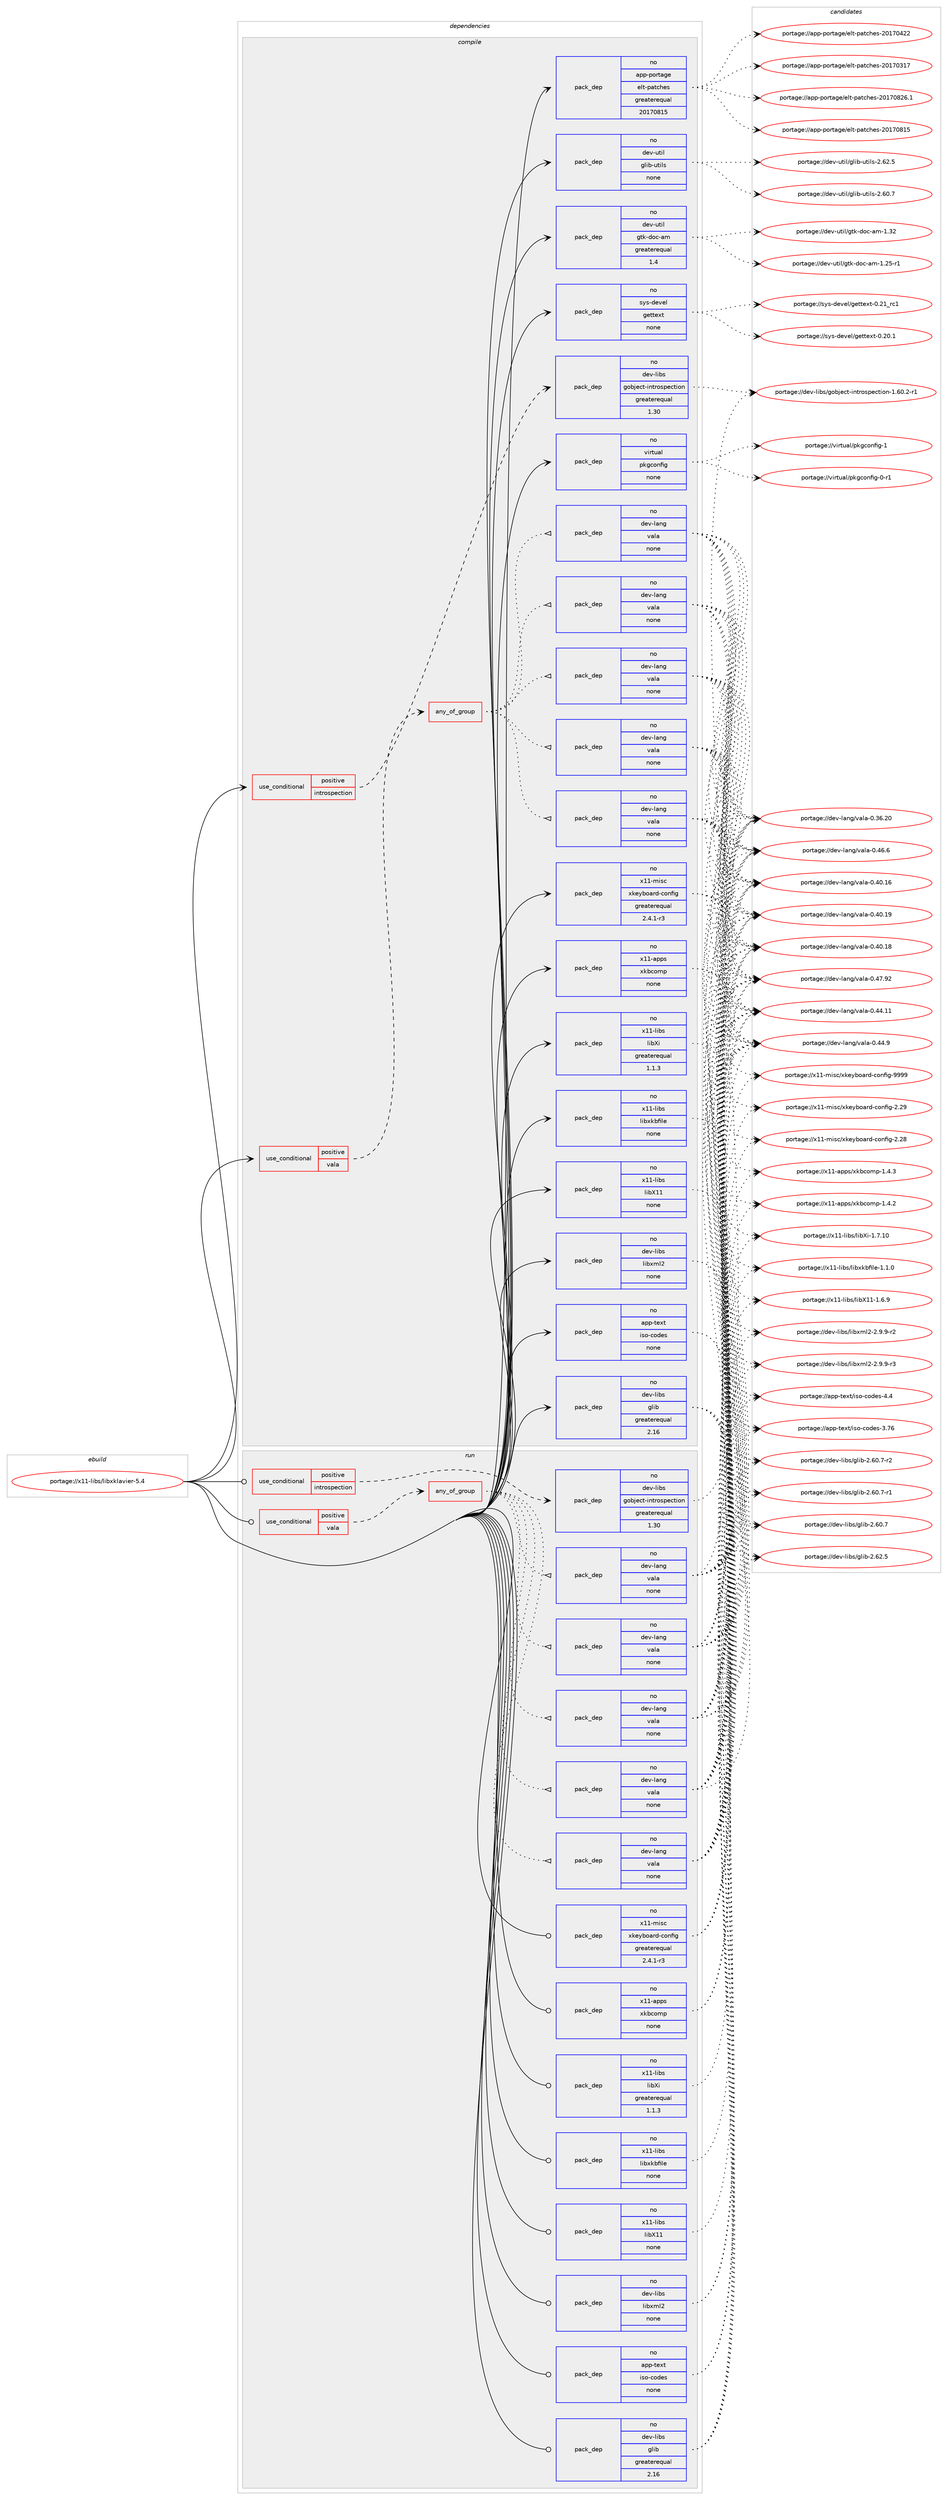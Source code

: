 digraph prolog {

# *************
# Graph options
# *************

newrank=true;
concentrate=true;
compound=true;
graph [rankdir=LR,fontname=Helvetica,fontsize=10,ranksep=1.5];#, ranksep=2.5, nodesep=0.2];
edge  [arrowhead=vee];
node  [fontname=Helvetica,fontsize=10];

# **********
# The ebuild
# **********

subgraph cluster_leftcol {
color=gray;
rank=same;
label=<<i>ebuild</i>>;
id [label="portage://x11-libs/libxklavier-5.4", color=red, width=4, href="../x11-libs/libxklavier-5.4.svg"];
}

# ****************
# The dependencies
# ****************

subgraph cluster_midcol {
color=gray;
label=<<i>dependencies</i>>;
subgraph cluster_compile {
fillcolor="#eeeeee";
style=filled;
label=<<i>compile</i>>;
subgraph cond1503 {
dependency12185 [label=<<TABLE BORDER="0" CELLBORDER="1" CELLSPACING="0" CELLPADDING="4"><TR><TD ROWSPAN="3" CELLPADDING="10">use_conditional</TD></TR><TR><TD>positive</TD></TR><TR><TD>introspection</TD></TR></TABLE>>, shape=none, color=red];
subgraph pack10467 {
dependency12186 [label=<<TABLE BORDER="0" CELLBORDER="1" CELLSPACING="0" CELLPADDING="4" WIDTH="220"><TR><TD ROWSPAN="6" CELLPADDING="30">pack_dep</TD></TR><TR><TD WIDTH="110">no</TD></TR><TR><TD>dev-libs</TD></TR><TR><TD>gobject-introspection</TD></TR><TR><TD>greaterequal</TD></TR><TR><TD>1.30</TD></TR></TABLE>>, shape=none, color=blue];
}
dependency12185:e -> dependency12186:w [weight=20,style="dashed",arrowhead="vee"];
}
id:e -> dependency12185:w [weight=20,style="solid",arrowhead="vee"];
subgraph cond1504 {
dependency12187 [label=<<TABLE BORDER="0" CELLBORDER="1" CELLSPACING="0" CELLPADDING="4"><TR><TD ROWSPAN="3" CELLPADDING="10">use_conditional</TD></TR><TR><TD>positive</TD></TR><TR><TD>vala</TD></TR></TABLE>>, shape=none, color=red];
subgraph any203 {
dependency12188 [label=<<TABLE BORDER="0" CELLBORDER="1" CELLSPACING="0" CELLPADDING="4"><TR><TD CELLPADDING="10">any_of_group</TD></TR></TABLE>>, shape=none, color=red];subgraph pack10468 {
dependency12189 [label=<<TABLE BORDER="0" CELLBORDER="1" CELLSPACING="0" CELLPADDING="4" WIDTH="220"><TR><TD ROWSPAN="6" CELLPADDING="30">pack_dep</TD></TR><TR><TD WIDTH="110">no</TD></TR><TR><TD>dev-lang</TD></TR><TR><TD>vala</TD></TR><TR><TD>none</TD></TR><TR><TD></TD></TR></TABLE>>, shape=none, color=blue];
}
dependency12188:e -> dependency12189:w [weight=20,style="dotted",arrowhead="oinv"];
subgraph pack10469 {
dependency12190 [label=<<TABLE BORDER="0" CELLBORDER="1" CELLSPACING="0" CELLPADDING="4" WIDTH="220"><TR><TD ROWSPAN="6" CELLPADDING="30">pack_dep</TD></TR><TR><TD WIDTH="110">no</TD></TR><TR><TD>dev-lang</TD></TR><TR><TD>vala</TD></TR><TR><TD>none</TD></TR><TR><TD></TD></TR></TABLE>>, shape=none, color=blue];
}
dependency12188:e -> dependency12190:w [weight=20,style="dotted",arrowhead="oinv"];
subgraph pack10470 {
dependency12191 [label=<<TABLE BORDER="0" CELLBORDER="1" CELLSPACING="0" CELLPADDING="4" WIDTH="220"><TR><TD ROWSPAN="6" CELLPADDING="30">pack_dep</TD></TR><TR><TD WIDTH="110">no</TD></TR><TR><TD>dev-lang</TD></TR><TR><TD>vala</TD></TR><TR><TD>none</TD></TR><TR><TD></TD></TR></TABLE>>, shape=none, color=blue];
}
dependency12188:e -> dependency12191:w [weight=20,style="dotted",arrowhead="oinv"];
subgraph pack10471 {
dependency12192 [label=<<TABLE BORDER="0" CELLBORDER="1" CELLSPACING="0" CELLPADDING="4" WIDTH="220"><TR><TD ROWSPAN="6" CELLPADDING="30">pack_dep</TD></TR><TR><TD WIDTH="110">no</TD></TR><TR><TD>dev-lang</TD></TR><TR><TD>vala</TD></TR><TR><TD>none</TD></TR><TR><TD></TD></TR></TABLE>>, shape=none, color=blue];
}
dependency12188:e -> dependency12192:w [weight=20,style="dotted",arrowhead="oinv"];
subgraph pack10472 {
dependency12193 [label=<<TABLE BORDER="0" CELLBORDER="1" CELLSPACING="0" CELLPADDING="4" WIDTH="220"><TR><TD ROWSPAN="6" CELLPADDING="30">pack_dep</TD></TR><TR><TD WIDTH="110">no</TD></TR><TR><TD>dev-lang</TD></TR><TR><TD>vala</TD></TR><TR><TD>none</TD></TR><TR><TD></TD></TR></TABLE>>, shape=none, color=blue];
}
dependency12188:e -> dependency12193:w [weight=20,style="dotted",arrowhead="oinv"];
}
dependency12187:e -> dependency12188:w [weight=20,style="dashed",arrowhead="vee"];
}
id:e -> dependency12187:w [weight=20,style="solid",arrowhead="vee"];
subgraph pack10473 {
dependency12194 [label=<<TABLE BORDER="0" CELLBORDER="1" CELLSPACING="0" CELLPADDING="4" WIDTH="220"><TR><TD ROWSPAN="6" CELLPADDING="30">pack_dep</TD></TR><TR><TD WIDTH="110">no</TD></TR><TR><TD>app-portage</TD></TR><TR><TD>elt-patches</TD></TR><TR><TD>greaterequal</TD></TR><TR><TD>20170815</TD></TR></TABLE>>, shape=none, color=blue];
}
id:e -> dependency12194:w [weight=20,style="solid",arrowhead="vee"];
subgraph pack10474 {
dependency12195 [label=<<TABLE BORDER="0" CELLBORDER="1" CELLSPACING="0" CELLPADDING="4" WIDTH="220"><TR><TD ROWSPAN="6" CELLPADDING="30">pack_dep</TD></TR><TR><TD WIDTH="110">no</TD></TR><TR><TD>app-text</TD></TR><TR><TD>iso-codes</TD></TR><TR><TD>none</TD></TR><TR><TD></TD></TR></TABLE>>, shape=none, color=blue];
}
id:e -> dependency12195:w [weight=20,style="solid",arrowhead="vee"];
subgraph pack10475 {
dependency12196 [label=<<TABLE BORDER="0" CELLBORDER="1" CELLSPACING="0" CELLPADDING="4" WIDTH="220"><TR><TD ROWSPAN="6" CELLPADDING="30">pack_dep</TD></TR><TR><TD WIDTH="110">no</TD></TR><TR><TD>dev-libs</TD></TR><TR><TD>glib</TD></TR><TR><TD>greaterequal</TD></TR><TR><TD>2.16</TD></TR></TABLE>>, shape=none, color=blue];
}
id:e -> dependency12196:w [weight=20,style="solid",arrowhead="vee"];
subgraph pack10476 {
dependency12197 [label=<<TABLE BORDER="0" CELLBORDER="1" CELLSPACING="0" CELLPADDING="4" WIDTH="220"><TR><TD ROWSPAN="6" CELLPADDING="30">pack_dep</TD></TR><TR><TD WIDTH="110">no</TD></TR><TR><TD>dev-libs</TD></TR><TR><TD>libxml2</TD></TR><TR><TD>none</TD></TR><TR><TD></TD></TR></TABLE>>, shape=none, color=blue];
}
id:e -> dependency12197:w [weight=20,style="solid",arrowhead="vee"];
subgraph pack10477 {
dependency12198 [label=<<TABLE BORDER="0" CELLBORDER="1" CELLSPACING="0" CELLPADDING="4" WIDTH="220"><TR><TD ROWSPAN="6" CELLPADDING="30">pack_dep</TD></TR><TR><TD WIDTH="110">no</TD></TR><TR><TD>dev-util</TD></TR><TR><TD>glib-utils</TD></TR><TR><TD>none</TD></TR><TR><TD></TD></TR></TABLE>>, shape=none, color=blue];
}
id:e -> dependency12198:w [weight=20,style="solid",arrowhead="vee"];
subgraph pack10478 {
dependency12199 [label=<<TABLE BORDER="0" CELLBORDER="1" CELLSPACING="0" CELLPADDING="4" WIDTH="220"><TR><TD ROWSPAN="6" CELLPADDING="30">pack_dep</TD></TR><TR><TD WIDTH="110">no</TD></TR><TR><TD>dev-util</TD></TR><TR><TD>gtk-doc-am</TD></TR><TR><TD>greaterequal</TD></TR><TR><TD>1.4</TD></TR></TABLE>>, shape=none, color=blue];
}
id:e -> dependency12199:w [weight=20,style="solid",arrowhead="vee"];
subgraph pack10479 {
dependency12200 [label=<<TABLE BORDER="0" CELLBORDER="1" CELLSPACING="0" CELLPADDING="4" WIDTH="220"><TR><TD ROWSPAN="6" CELLPADDING="30">pack_dep</TD></TR><TR><TD WIDTH="110">no</TD></TR><TR><TD>sys-devel</TD></TR><TR><TD>gettext</TD></TR><TR><TD>none</TD></TR><TR><TD></TD></TR></TABLE>>, shape=none, color=blue];
}
id:e -> dependency12200:w [weight=20,style="solid",arrowhead="vee"];
subgraph pack10480 {
dependency12201 [label=<<TABLE BORDER="0" CELLBORDER="1" CELLSPACING="0" CELLPADDING="4" WIDTH="220"><TR><TD ROWSPAN="6" CELLPADDING="30">pack_dep</TD></TR><TR><TD WIDTH="110">no</TD></TR><TR><TD>virtual</TD></TR><TR><TD>pkgconfig</TD></TR><TR><TD>none</TD></TR><TR><TD></TD></TR></TABLE>>, shape=none, color=blue];
}
id:e -> dependency12201:w [weight=20,style="solid",arrowhead="vee"];
subgraph pack10481 {
dependency12202 [label=<<TABLE BORDER="0" CELLBORDER="1" CELLSPACING="0" CELLPADDING="4" WIDTH="220"><TR><TD ROWSPAN="6" CELLPADDING="30">pack_dep</TD></TR><TR><TD WIDTH="110">no</TD></TR><TR><TD>x11-apps</TD></TR><TR><TD>xkbcomp</TD></TR><TR><TD>none</TD></TR><TR><TD></TD></TR></TABLE>>, shape=none, color=blue];
}
id:e -> dependency12202:w [weight=20,style="solid",arrowhead="vee"];
subgraph pack10482 {
dependency12203 [label=<<TABLE BORDER="0" CELLBORDER="1" CELLSPACING="0" CELLPADDING="4" WIDTH="220"><TR><TD ROWSPAN="6" CELLPADDING="30">pack_dep</TD></TR><TR><TD WIDTH="110">no</TD></TR><TR><TD>x11-libs</TD></TR><TR><TD>libX11</TD></TR><TR><TD>none</TD></TR><TR><TD></TD></TR></TABLE>>, shape=none, color=blue];
}
id:e -> dependency12203:w [weight=20,style="solid",arrowhead="vee"];
subgraph pack10483 {
dependency12204 [label=<<TABLE BORDER="0" CELLBORDER="1" CELLSPACING="0" CELLPADDING="4" WIDTH="220"><TR><TD ROWSPAN="6" CELLPADDING="30">pack_dep</TD></TR><TR><TD WIDTH="110">no</TD></TR><TR><TD>x11-libs</TD></TR><TR><TD>libXi</TD></TR><TR><TD>greaterequal</TD></TR><TR><TD>1.1.3</TD></TR></TABLE>>, shape=none, color=blue];
}
id:e -> dependency12204:w [weight=20,style="solid",arrowhead="vee"];
subgraph pack10484 {
dependency12205 [label=<<TABLE BORDER="0" CELLBORDER="1" CELLSPACING="0" CELLPADDING="4" WIDTH="220"><TR><TD ROWSPAN="6" CELLPADDING="30">pack_dep</TD></TR><TR><TD WIDTH="110">no</TD></TR><TR><TD>x11-libs</TD></TR><TR><TD>libxkbfile</TD></TR><TR><TD>none</TD></TR><TR><TD></TD></TR></TABLE>>, shape=none, color=blue];
}
id:e -> dependency12205:w [weight=20,style="solid",arrowhead="vee"];
subgraph pack10485 {
dependency12206 [label=<<TABLE BORDER="0" CELLBORDER="1" CELLSPACING="0" CELLPADDING="4" WIDTH="220"><TR><TD ROWSPAN="6" CELLPADDING="30">pack_dep</TD></TR><TR><TD WIDTH="110">no</TD></TR><TR><TD>x11-misc</TD></TR><TR><TD>xkeyboard-config</TD></TR><TR><TD>greaterequal</TD></TR><TR><TD>2.4.1-r3</TD></TR></TABLE>>, shape=none, color=blue];
}
id:e -> dependency12206:w [weight=20,style="solid",arrowhead="vee"];
}
subgraph cluster_compileandrun {
fillcolor="#eeeeee";
style=filled;
label=<<i>compile and run</i>>;
}
subgraph cluster_run {
fillcolor="#eeeeee";
style=filled;
label=<<i>run</i>>;
subgraph cond1505 {
dependency12207 [label=<<TABLE BORDER="0" CELLBORDER="1" CELLSPACING="0" CELLPADDING="4"><TR><TD ROWSPAN="3" CELLPADDING="10">use_conditional</TD></TR><TR><TD>positive</TD></TR><TR><TD>introspection</TD></TR></TABLE>>, shape=none, color=red];
subgraph pack10486 {
dependency12208 [label=<<TABLE BORDER="0" CELLBORDER="1" CELLSPACING="0" CELLPADDING="4" WIDTH="220"><TR><TD ROWSPAN="6" CELLPADDING="30">pack_dep</TD></TR><TR><TD WIDTH="110">no</TD></TR><TR><TD>dev-libs</TD></TR><TR><TD>gobject-introspection</TD></TR><TR><TD>greaterequal</TD></TR><TR><TD>1.30</TD></TR></TABLE>>, shape=none, color=blue];
}
dependency12207:e -> dependency12208:w [weight=20,style="dashed",arrowhead="vee"];
}
id:e -> dependency12207:w [weight=20,style="solid",arrowhead="odot"];
subgraph cond1506 {
dependency12209 [label=<<TABLE BORDER="0" CELLBORDER="1" CELLSPACING="0" CELLPADDING="4"><TR><TD ROWSPAN="3" CELLPADDING="10">use_conditional</TD></TR><TR><TD>positive</TD></TR><TR><TD>vala</TD></TR></TABLE>>, shape=none, color=red];
subgraph any204 {
dependency12210 [label=<<TABLE BORDER="0" CELLBORDER="1" CELLSPACING="0" CELLPADDING="4"><TR><TD CELLPADDING="10">any_of_group</TD></TR></TABLE>>, shape=none, color=red];subgraph pack10487 {
dependency12211 [label=<<TABLE BORDER="0" CELLBORDER="1" CELLSPACING="0" CELLPADDING="4" WIDTH="220"><TR><TD ROWSPAN="6" CELLPADDING="30">pack_dep</TD></TR><TR><TD WIDTH="110">no</TD></TR><TR><TD>dev-lang</TD></TR><TR><TD>vala</TD></TR><TR><TD>none</TD></TR><TR><TD></TD></TR></TABLE>>, shape=none, color=blue];
}
dependency12210:e -> dependency12211:w [weight=20,style="dotted",arrowhead="oinv"];
subgraph pack10488 {
dependency12212 [label=<<TABLE BORDER="0" CELLBORDER="1" CELLSPACING="0" CELLPADDING="4" WIDTH="220"><TR><TD ROWSPAN="6" CELLPADDING="30">pack_dep</TD></TR><TR><TD WIDTH="110">no</TD></TR><TR><TD>dev-lang</TD></TR><TR><TD>vala</TD></TR><TR><TD>none</TD></TR><TR><TD></TD></TR></TABLE>>, shape=none, color=blue];
}
dependency12210:e -> dependency12212:w [weight=20,style="dotted",arrowhead="oinv"];
subgraph pack10489 {
dependency12213 [label=<<TABLE BORDER="0" CELLBORDER="1" CELLSPACING="0" CELLPADDING="4" WIDTH="220"><TR><TD ROWSPAN="6" CELLPADDING="30">pack_dep</TD></TR><TR><TD WIDTH="110">no</TD></TR><TR><TD>dev-lang</TD></TR><TR><TD>vala</TD></TR><TR><TD>none</TD></TR><TR><TD></TD></TR></TABLE>>, shape=none, color=blue];
}
dependency12210:e -> dependency12213:w [weight=20,style="dotted",arrowhead="oinv"];
subgraph pack10490 {
dependency12214 [label=<<TABLE BORDER="0" CELLBORDER="1" CELLSPACING="0" CELLPADDING="4" WIDTH="220"><TR><TD ROWSPAN="6" CELLPADDING="30">pack_dep</TD></TR><TR><TD WIDTH="110">no</TD></TR><TR><TD>dev-lang</TD></TR><TR><TD>vala</TD></TR><TR><TD>none</TD></TR><TR><TD></TD></TR></TABLE>>, shape=none, color=blue];
}
dependency12210:e -> dependency12214:w [weight=20,style="dotted",arrowhead="oinv"];
subgraph pack10491 {
dependency12215 [label=<<TABLE BORDER="0" CELLBORDER="1" CELLSPACING="0" CELLPADDING="4" WIDTH="220"><TR><TD ROWSPAN="6" CELLPADDING="30">pack_dep</TD></TR><TR><TD WIDTH="110">no</TD></TR><TR><TD>dev-lang</TD></TR><TR><TD>vala</TD></TR><TR><TD>none</TD></TR><TR><TD></TD></TR></TABLE>>, shape=none, color=blue];
}
dependency12210:e -> dependency12215:w [weight=20,style="dotted",arrowhead="oinv"];
}
dependency12209:e -> dependency12210:w [weight=20,style="dashed",arrowhead="vee"];
}
id:e -> dependency12209:w [weight=20,style="solid",arrowhead="odot"];
subgraph pack10492 {
dependency12216 [label=<<TABLE BORDER="0" CELLBORDER="1" CELLSPACING="0" CELLPADDING="4" WIDTH="220"><TR><TD ROWSPAN="6" CELLPADDING="30">pack_dep</TD></TR><TR><TD WIDTH="110">no</TD></TR><TR><TD>app-text</TD></TR><TR><TD>iso-codes</TD></TR><TR><TD>none</TD></TR><TR><TD></TD></TR></TABLE>>, shape=none, color=blue];
}
id:e -> dependency12216:w [weight=20,style="solid",arrowhead="odot"];
subgraph pack10493 {
dependency12217 [label=<<TABLE BORDER="0" CELLBORDER="1" CELLSPACING="0" CELLPADDING="4" WIDTH="220"><TR><TD ROWSPAN="6" CELLPADDING="30">pack_dep</TD></TR><TR><TD WIDTH="110">no</TD></TR><TR><TD>dev-libs</TD></TR><TR><TD>glib</TD></TR><TR><TD>greaterequal</TD></TR><TR><TD>2.16</TD></TR></TABLE>>, shape=none, color=blue];
}
id:e -> dependency12217:w [weight=20,style="solid",arrowhead="odot"];
subgraph pack10494 {
dependency12218 [label=<<TABLE BORDER="0" CELLBORDER="1" CELLSPACING="0" CELLPADDING="4" WIDTH="220"><TR><TD ROWSPAN="6" CELLPADDING="30">pack_dep</TD></TR><TR><TD WIDTH="110">no</TD></TR><TR><TD>dev-libs</TD></TR><TR><TD>libxml2</TD></TR><TR><TD>none</TD></TR><TR><TD></TD></TR></TABLE>>, shape=none, color=blue];
}
id:e -> dependency12218:w [weight=20,style="solid",arrowhead="odot"];
subgraph pack10495 {
dependency12219 [label=<<TABLE BORDER="0" CELLBORDER="1" CELLSPACING="0" CELLPADDING="4" WIDTH="220"><TR><TD ROWSPAN="6" CELLPADDING="30">pack_dep</TD></TR><TR><TD WIDTH="110">no</TD></TR><TR><TD>x11-apps</TD></TR><TR><TD>xkbcomp</TD></TR><TR><TD>none</TD></TR><TR><TD></TD></TR></TABLE>>, shape=none, color=blue];
}
id:e -> dependency12219:w [weight=20,style="solid",arrowhead="odot"];
subgraph pack10496 {
dependency12220 [label=<<TABLE BORDER="0" CELLBORDER="1" CELLSPACING="0" CELLPADDING="4" WIDTH="220"><TR><TD ROWSPAN="6" CELLPADDING="30">pack_dep</TD></TR><TR><TD WIDTH="110">no</TD></TR><TR><TD>x11-libs</TD></TR><TR><TD>libX11</TD></TR><TR><TD>none</TD></TR><TR><TD></TD></TR></TABLE>>, shape=none, color=blue];
}
id:e -> dependency12220:w [weight=20,style="solid",arrowhead="odot"];
subgraph pack10497 {
dependency12221 [label=<<TABLE BORDER="0" CELLBORDER="1" CELLSPACING="0" CELLPADDING="4" WIDTH="220"><TR><TD ROWSPAN="6" CELLPADDING="30">pack_dep</TD></TR><TR><TD WIDTH="110">no</TD></TR><TR><TD>x11-libs</TD></TR><TR><TD>libXi</TD></TR><TR><TD>greaterequal</TD></TR><TR><TD>1.1.3</TD></TR></TABLE>>, shape=none, color=blue];
}
id:e -> dependency12221:w [weight=20,style="solid",arrowhead="odot"];
subgraph pack10498 {
dependency12222 [label=<<TABLE BORDER="0" CELLBORDER="1" CELLSPACING="0" CELLPADDING="4" WIDTH="220"><TR><TD ROWSPAN="6" CELLPADDING="30">pack_dep</TD></TR><TR><TD WIDTH="110">no</TD></TR><TR><TD>x11-libs</TD></TR><TR><TD>libxkbfile</TD></TR><TR><TD>none</TD></TR><TR><TD></TD></TR></TABLE>>, shape=none, color=blue];
}
id:e -> dependency12222:w [weight=20,style="solid",arrowhead="odot"];
subgraph pack10499 {
dependency12223 [label=<<TABLE BORDER="0" CELLBORDER="1" CELLSPACING="0" CELLPADDING="4" WIDTH="220"><TR><TD ROWSPAN="6" CELLPADDING="30">pack_dep</TD></TR><TR><TD WIDTH="110">no</TD></TR><TR><TD>x11-misc</TD></TR><TR><TD>xkeyboard-config</TD></TR><TR><TD>greaterequal</TD></TR><TR><TD>2.4.1-r3</TD></TR></TABLE>>, shape=none, color=blue];
}
id:e -> dependency12223:w [weight=20,style="solid",arrowhead="odot"];
}
}

# **************
# The candidates
# **************

subgraph cluster_choices {
rank=same;
color=gray;
label=<<i>candidates</i>>;

subgraph choice10467 {
color=black;
nodesep=1;
choice10010111845108105981154710311198106101991164510511011611411111511210199116105111110454946544846504511449 [label="portage://dev-libs/gobject-introspection-1.60.2-r1", color=red, width=4,href="../dev-libs/gobject-introspection-1.60.2-r1.svg"];
dependency12186:e -> choice10010111845108105981154710311198106101991164510511011611411111511210199116105111110454946544846504511449:w [style=dotted,weight="100"];
}
subgraph choice10468 {
color=black;
nodesep=1;
choice10010111845108971101034711897108974548465255465750 [label="portage://dev-lang/vala-0.47.92", color=red, width=4,href="../dev-lang/vala-0.47.92.svg"];
choice100101118451089711010347118971089745484652544654 [label="portage://dev-lang/vala-0.46.6", color=red, width=4,href="../dev-lang/vala-0.46.6.svg"];
choice100101118451089711010347118971089745484652524657 [label="portage://dev-lang/vala-0.44.9", color=red, width=4,href="../dev-lang/vala-0.44.9.svg"];
choice10010111845108971101034711897108974548465252464949 [label="portage://dev-lang/vala-0.44.11", color=red, width=4,href="../dev-lang/vala-0.44.11.svg"];
choice10010111845108971101034711897108974548465248464957 [label="portage://dev-lang/vala-0.40.19", color=red, width=4,href="../dev-lang/vala-0.40.19.svg"];
choice10010111845108971101034711897108974548465248464956 [label="portage://dev-lang/vala-0.40.18", color=red, width=4,href="../dev-lang/vala-0.40.18.svg"];
choice10010111845108971101034711897108974548465248464954 [label="portage://dev-lang/vala-0.40.16", color=red, width=4,href="../dev-lang/vala-0.40.16.svg"];
choice10010111845108971101034711897108974548465154465048 [label="portage://dev-lang/vala-0.36.20", color=red, width=4,href="../dev-lang/vala-0.36.20.svg"];
dependency12189:e -> choice10010111845108971101034711897108974548465255465750:w [style=dotted,weight="100"];
dependency12189:e -> choice100101118451089711010347118971089745484652544654:w [style=dotted,weight="100"];
dependency12189:e -> choice100101118451089711010347118971089745484652524657:w [style=dotted,weight="100"];
dependency12189:e -> choice10010111845108971101034711897108974548465252464949:w [style=dotted,weight="100"];
dependency12189:e -> choice10010111845108971101034711897108974548465248464957:w [style=dotted,weight="100"];
dependency12189:e -> choice10010111845108971101034711897108974548465248464956:w [style=dotted,weight="100"];
dependency12189:e -> choice10010111845108971101034711897108974548465248464954:w [style=dotted,weight="100"];
dependency12189:e -> choice10010111845108971101034711897108974548465154465048:w [style=dotted,weight="100"];
}
subgraph choice10469 {
color=black;
nodesep=1;
choice10010111845108971101034711897108974548465255465750 [label="portage://dev-lang/vala-0.47.92", color=red, width=4,href="../dev-lang/vala-0.47.92.svg"];
choice100101118451089711010347118971089745484652544654 [label="portage://dev-lang/vala-0.46.6", color=red, width=4,href="../dev-lang/vala-0.46.6.svg"];
choice100101118451089711010347118971089745484652524657 [label="portage://dev-lang/vala-0.44.9", color=red, width=4,href="../dev-lang/vala-0.44.9.svg"];
choice10010111845108971101034711897108974548465252464949 [label="portage://dev-lang/vala-0.44.11", color=red, width=4,href="../dev-lang/vala-0.44.11.svg"];
choice10010111845108971101034711897108974548465248464957 [label="portage://dev-lang/vala-0.40.19", color=red, width=4,href="../dev-lang/vala-0.40.19.svg"];
choice10010111845108971101034711897108974548465248464956 [label="portage://dev-lang/vala-0.40.18", color=red, width=4,href="../dev-lang/vala-0.40.18.svg"];
choice10010111845108971101034711897108974548465248464954 [label="portage://dev-lang/vala-0.40.16", color=red, width=4,href="../dev-lang/vala-0.40.16.svg"];
choice10010111845108971101034711897108974548465154465048 [label="portage://dev-lang/vala-0.36.20", color=red, width=4,href="../dev-lang/vala-0.36.20.svg"];
dependency12190:e -> choice10010111845108971101034711897108974548465255465750:w [style=dotted,weight="100"];
dependency12190:e -> choice100101118451089711010347118971089745484652544654:w [style=dotted,weight="100"];
dependency12190:e -> choice100101118451089711010347118971089745484652524657:w [style=dotted,weight="100"];
dependency12190:e -> choice10010111845108971101034711897108974548465252464949:w [style=dotted,weight="100"];
dependency12190:e -> choice10010111845108971101034711897108974548465248464957:w [style=dotted,weight="100"];
dependency12190:e -> choice10010111845108971101034711897108974548465248464956:w [style=dotted,weight="100"];
dependency12190:e -> choice10010111845108971101034711897108974548465248464954:w [style=dotted,weight="100"];
dependency12190:e -> choice10010111845108971101034711897108974548465154465048:w [style=dotted,weight="100"];
}
subgraph choice10470 {
color=black;
nodesep=1;
choice10010111845108971101034711897108974548465255465750 [label="portage://dev-lang/vala-0.47.92", color=red, width=4,href="../dev-lang/vala-0.47.92.svg"];
choice100101118451089711010347118971089745484652544654 [label="portage://dev-lang/vala-0.46.6", color=red, width=4,href="../dev-lang/vala-0.46.6.svg"];
choice100101118451089711010347118971089745484652524657 [label="portage://dev-lang/vala-0.44.9", color=red, width=4,href="../dev-lang/vala-0.44.9.svg"];
choice10010111845108971101034711897108974548465252464949 [label="portage://dev-lang/vala-0.44.11", color=red, width=4,href="../dev-lang/vala-0.44.11.svg"];
choice10010111845108971101034711897108974548465248464957 [label="portage://dev-lang/vala-0.40.19", color=red, width=4,href="../dev-lang/vala-0.40.19.svg"];
choice10010111845108971101034711897108974548465248464956 [label="portage://dev-lang/vala-0.40.18", color=red, width=4,href="../dev-lang/vala-0.40.18.svg"];
choice10010111845108971101034711897108974548465248464954 [label="portage://dev-lang/vala-0.40.16", color=red, width=4,href="../dev-lang/vala-0.40.16.svg"];
choice10010111845108971101034711897108974548465154465048 [label="portage://dev-lang/vala-0.36.20", color=red, width=4,href="../dev-lang/vala-0.36.20.svg"];
dependency12191:e -> choice10010111845108971101034711897108974548465255465750:w [style=dotted,weight="100"];
dependency12191:e -> choice100101118451089711010347118971089745484652544654:w [style=dotted,weight="100"];
dependency12191:e -> choice100101118451089711010347118971089745484652524657:w [style=dotted,weight="100"];
dependency12191:e -> choice10010111845108971101034711897108974548465252464949:w [style=dotted,weight="100"];
dependency12191:e -> choice10010111845108971101034711897108974548465248464957:w [style=dotted,weight="100"];
dependency12191:e -> choice10010111845108971101034711897108974548465248464956:w [style=dotted,weight="100"];
dependency12191:e -> choice10010111845108971101034711897108974548465248464954:w [style=dotted,weight="100"];
dependency12191:e -> choice10010111845108971101034711897108974548465154465048:w [style=dotted,weight="100"];
}
subgraph choice10471 {
color=black;
nodesep=1;
choice10010111845108971101034711897108974548465255465750 [label="portage://dev-lang/vala-0.47.92", color=red, width=4,href="../dev-lang/vala-0.47.92.svg"];
choice100101118451089711010347118971089745484652544654 [label="portage://dev-lang/vala-0.46.6", color=red, width=4,href="../dev-lang/vala-0.46.6.svg"];
choice100101118451089711010347118971089745484652524657 [label="portage://dev-lang/vala-0.44.9", color=red, width=4,href="../dev-lang/vala-0.44.9.svg"];
choice10010111845108971101034711897108974548465252464949 [label="portage://dev-lang/vala-0.44.11", color=red, width=4,href="../dev-lang/vala-0.44.11.svg"];
choice10010111845108971101034711897108974548465248464957 [label="portage://dev-lang/vala-0.40.19", color=red, width=4,href="../dev-lang/vala-0.40.19.svg"];
choice10010111845108971101034711897108974548465248464956 [label="portage://dev-lang/vala-0.40.18", color=red, width=4,href="../dev-lang/vala-0.40.18.svg"];
choice10010111845108971101034711897108974548465248464954 [label="portage://dev-lang/vala-0.40.16", color=red, width=4,href="../dev-lang/vala-0.40.16.svg"];
choice10010111845108971101034711897108974548465154465048 [label="portage://dev-lang/vala-0.36.20", color=red, width=4,href="../dev-lang/vala-0.36.20.svg"];
dependency12192:e -> choice10010111845108971101034711897108974548465255465750:w [style=dotted,weight="100"];
dependency12192:e -> choice100101118451089711010347118971089745484652544654:w [style=dotted,weight="100"];
dependency12192:e -> choice100101118451089711010347118971089745484652524657:w [style=dotted,weight="100"];
dependency12192:e -> choice10010111845108971101034711897108974548465252464949:w [style=dotted,weight="100"];
dependency12192:e -> choice10010111845108971101034711897108974548465248464957:w [style=dotted,weight="100"];
dependency12192:e -> choice10010111845108971101034711897108974548465248464956:w [style=dotted,weight="100"];
dependency12192:e -> choice10010111845108971101034711897108974548465248464954:w [style=dotted,weight="100"];
dependency12192:e -> choice10010111845108971101034711897108974548465154465048:w [style=dotted,weight="100"];
}
subgraph choice10472 {
color=black;
nodesep=1;
choice10010111845108971101034711897108974548465255465750 [label="portage://dev-lang/vala-0.47.92", color=red, width=4,href="../dev-lang/vala-0.47.92.svg"];
choice100101118451089711010347118971089745484652544654 [label="portage://dev-lang/vala-0.46.6", color=red, width=4,href="../dev-lang/vala-0.46.6.svg"];
choice100101118451089711010347118971089745484652524657 [label="portage://dev-lang/vala-0.44.9", color=red, width=4,href="../dev-lang/vala-0.44.9.svg"];
choice10010111845108971101034711897108974548465252464949 [label="portage://dev-lang/vala-0.44.11", color=red, width=4,href="../dev-lang/vala-0.44.11.svg"];
choice10010111845108971101034711897108974548465248464957 [label="portage://dev-lang/vala-0.40.19", color=red, width=4,href="../dev-lang/vala-0.40.19.svg"];
choice10010111845108971101034711897108974548465248464956 [label="portage://dev-lang/vala-0.40.18", color=red, width=4,href="../dev-lang/vala-0.40.18.svg"];
choice10010111845108971101034711897108974548465248464954 [label="portage://dev-lang/vala-0.40.16", color=red, width=4,href="../dev-lang/vala-0.40.16.svg"];
choice10010111845108971101034711897108974548465154465048 [label="portage://dev-lang/vala-0.36.20", color=red, width=4,href="../dev-lang/vala-0.36.20.svg"];
dependency12193:e -> choice10010111845108971101034711897108974548465255465750:w [style=dotted,weight="100"];
dependency12193:e -> choice100101118451089711010347118971089745484652544654:w [style=dotted,weight="100"];
dependency12193:e -> choice100101118451089711010347118971089745484652524657:w [style=dotted,weight="100"];
dependency12193:e -> choice10010111845108971101034711897108974548465252464949:w [style=dotted,weight="100"];
dependency12193:e -> choice10010111845108971101034711897108974548465248464957:w [style=dotted,weight="100"];
dependency12193:e -> choice10010111845108971101034711897108974548465248464956:w [style=dotted,weight="100"];
dependency12193:e -> choice10010111845108971101034711897108974548465248464954:w [style=dotted,weight="100"];
dependency12193:e -> choice10010111845108971101034711897108974548465154465048:w [style=dotted,weight="100"];
}
subgraph choice10473 {
color=black;
nodesep=1;
choice971121124511211111411697103101471011081164511297116991041011154550484955485650544649 [label="portage://app-portage/elt-patches-20170826.1", color=red, width=4,href="../app-portage/elt-patches-20170826.1.svg"];
choice97112112451121111141169710310147101108116451129711699104101115455048495548564953 [label="portage://app-portage/elt-patches-20170815", color=red, width=4,href="../app-portage/elt-patches-20170815.svg"];
choice97112112451121111141169710310147101108116451129711699104101115455048495548525050 [label="portage://app-portage/elt-patches-20170422", color=red, width=4,href="../app-portage/elt-patches-20170422.svg"];
choice97112112451121111141169710310147101108116451129711699104101115455048495548514955 [label="portage://app-portage/elt-patches-20170317", color=red, width=4,href="../app-portage/elt-patches-20170317.svg"];
dependency12194:e -> choice971121124511211111411697103101471011081164511297116991041011154550484955485650544649:w [style=dotted,weight="100"];
dependency12194:e -> choice97112112451121111141169710310147101108116451129711699104101115455048495548564953:w [style=dotted,weight="100"];
dependency12194:e -> choice97112112451121111141169710310147101108116451129711699104101115455048495548525050:w [style=dotted,weight="100"];
dependency12194:e -> choice97112112451121111141169710310147101108116451129711699104101115455048495548514955:w [style=dotted,weight="100"];
}
subgraph choice10474 {
color=black;
nodesep=1;
choice971121124511610112011647105115111459911110010111545524652 [label="portage://app-text/iso-codes-4.4", color=red, width=4,href="../app-text/iso-codes-4.4.svg"];
choice97112112451161011201164710511511145991111001011154551465554 [label="portage://app-text/iso-codes-3.76", color=red, width=4,href="../app-text/iso-codes-3.76.svg"];
dependency12195:e -> choice971121124511610112011647105115111459911110010111545524652:w [style=dotted,weight="100"];
dependency12195:e -> choice97112112451161011201164710511511145991111001011154551465554:w [style=dotted,weight="100"];
}
subgraph choice10475 {
color=black;
nodesep=1;
choice1001011184510810598115471031081059845504654504653 [label="portage://dev-libs/glib-2.62.5", color=red, width=4,href="../dev-libs/glib-2.62.5.svg"];
choice10010111845108105981154710310810598455046544846554511450 [label="portage://dev-libs/glib-2.60.7-r2", color=red, width=4,href="../dev-libs/glib-2.60.7-r2.svg"];
choice10010111845108105981154710310810598455046544846554511449 [label="portage://dev-libs/glib-2.60.7-r1", color=red, width=4,href="../dev-libs/glib-2.60.7-r1.svg"];
choice1001011184510810598115471031081059845504654484655 [label="portage://dev-libs/glib-2.60.7", color=red, width=4,href="../dev-libs/glib-2.60.7.svg"];
dependency12196:e -> choice1001011184510810598115471031081059845504654504653:w [style=dotted,weight="100"];
dependency12196:e -> choice10010111845108105981154710310810598455046544846554511450:w [style=dotted,weight="100"];
dependency12196:e -> choice10010111845108105981154710310810598455046544846554511449:w [style=dotted,weight="100"];
dependency12196:e -> choice1001011184510810598115471031081059845504654484655:w [style=dotted,weight="100"];
}
subgraph choice10476 {
color=black;
nodesep=1;
choice10010111845108105981154710810598120109108504550465746574511451 [label="portage://dev-libs/libxml2-2.9.9-r3", color=red, width=4,href="../dev-libs/libxml2-2.9.9-r3.svg"];
choice10010111845108105981154710810598120109108504550465746574511450 [label="portage://dev-libs/libxml2-2.9.9-r2", color=red, width=4,href="../dev-libs/libxml2-2.9.9-r2.svg"];
dependency12197:e -> choice10010111845108105981154710810598120109108504550465746574511451:w [style=dotted,weight="100"];
dependency12197:e -> choice10010111845108105981154710810598120109108504550465746574511450:w [style=dotted,weight="100"];
}
subgraph choice10477 {
color=black;
nodesep=1;
choice1001011184511711610510847103108105984511711610510811545504654504653 [label="portage://dev-util/glib-utils-2.62.5", color=red, width=4,href="../dev-util/glib-utils-2.62.5.svg"];
choice1001011184511711610510847103108105984511711610510811545504654484655 [label="portage://dev-util/glib-utils-2.60.7", color=red, width=4,href="../dev-util/glib-utils-2.60.7.svg"];
dependency12198:e -> choice1001011184511711610510847103108105984511711610510811545504654504653:w [style=dotted,weight="100"];
dependency12198:e -> choice1001011184511711610510847103108105984511711610510811545504654484655:w [style=dotted,weight="100"];
}
subgraph choice10478 {
color=black;
nodesep=1;
choice1001011184511711610510847103116107451001119945971094549465150 [label="portage://dev-util/gtk-doc-am-1.32", color=red, width=4,href="../dev-util/gtk-doc-am-1.32.svg"];
choice10010111845117116105108471031161074510011199459710945494650534511449 [label="portage://dev-util/gtk-doc-am-1.25-r1", color=red, width=4,href="../dev-util/gtk-doc-am-1.25-r1.svg"];
dependency12199:e -> choice1001011184511711610510847103116107451001119945971094549465150:w [style=dotted,weight="100"];
dependency12199:e -> choice10010111845117116105108471031161074510011199459710945494650534511449:w [style=dotted,weight="100"];
}
subgraph choice10479 {
color=black;
nodesep=1;
choice11512111545100101118101108471031011161161011201164548465049951149949 [label="portage://sys-devel/gettext-0.21_rc1", color=red, width=4,href="../sys-devel/gettext-0.21_rc1.svg"];
choice115121115451001011181011084710310111611610112011645484650484649 [label="portage://sys-devel/gettext-0.20.1", color=red, width=4,href="../sys-devel/gettext-0.20.1.svg"];
dependency12200:e -> choice11512111545100101118101108471031011161161011201164548465049951149949:w [style=dotted,weight="100"];
dependency12200:e -> choice115121115451001011181011084710310111611610112011645484650484649:w [style=dotted,weight="100"];
}
subgraph choice10480 {
color=black;
nodesep=1;
choice1181051141161179710847112107103991111101021051034549 [label="portage://virtual/pkgconfig-1", color=red, width=4,href="../virtual/pkgconfig-1.svg"];
choice11810511411611797108471121071039911111010210510345484511449 [label="portage://virtual/pkgconfig-0-r1", color=red, width=4,href="../virtual/pkgconfig-0-r1.svg"];
dependency12201:e -> choice1181051141161179710847112107103991111101021051034549:w [style=dotted,weight="100"];
dependency12201:e -> choice11810511411611797108471121071039911111010210510345484511449:w [style=dotted,weight="100"];
}
subgraph choice10481 {
color=black;
nodesep=1;
choice12049494597112112115471201079899111109112454946524651 [label="portage://x11-apps/xkbcomp-1.4.3", color=red, width=4,href="../x11-apps/xkbcomp-1.4.3.svg"];
choice12049494597112112115471201079899111109112454946524650 [label="portage://x11-apps/xkbcomp-1.4.2", color=red, width=4,href="../x11-apps/xkbcomp-1.4.2.svg"];
dependency12202:e -> choice12049494597112112115471201079899111109112454946524651:w [style=dotted,weight="100"];
dependency12202:e -> choice12049494597112112115471201079899111109112454946524650:w [style=dotted,weight="100"];
}
subgraph choice10482 {
color=black;
nodesep=1;
choice120494945108105981154710810598884949454946544657 [label="portage://x11-libs/libX11-1.6.9", color=red, width=4,href="../x11-libs/libX11-1.6.9.svg"];
dependency12203:e -> choice120494945108105981154710810598884949454946544657:w [style=dotted,weight="100"];
}
subgraph choice10483 {
color=black;
nodesep=1;
choice1204949451081059811547108105988810545494655464948 [label="portage://x11-libs/libXi-1.7.10", color=red, width=4,href="../x11-libs/libXi-1.7.10.svg"];
dependency12204:e -> choice1204949451081059811547108105988810545494655464948:w [style=dotted,weight="100"];
}
subgraph choice10484 {
color=black;
nodesep=1;
choice12049494510810598115471081059812010798102105108101454946494648 [label="portage://x11-libs/libxkbfile-1.1.0", color=red, width=4,href="../x11-libs/libxkbfile-1.1.0.svg"];
dependency12205:e -> choice12049494510810598115471081059812010798102105108101454946494648:w [style=dotted,weight="100"];
}
subgraph choice10485 {
color=black;
nodesep=1;
choice1204949451091051159947120107101121981119711410045991111101021051034557575757 [label="portage://x11-misc/xkeyboard-config-9999", color=red, width=4,href="../x11-misc/xkeyboard-config-9999.svg"];
choice1204949451091051159947120107101121981119711410045991111101021051034550465057 [label="portage://x11-misc/xkeyboard-config-2.29", color=red, width=4,href="../x11-misc/xkeyboard-config-2.29.svg"];
choice1204949451091051159947120107101121981119711410045991111101021051034550465056 [label="portage://x11-misc/xkeyboard-config-2.28", color=red, width=4,href="../x11-misc/xkeyboard-config-2.28.svg"];
dependency12206:e -> choice1204949451091051159947120107101121981119711410045991111101021051034557575757:w [style=dotted,weight="100"];
dependency12206:e -> choice1204949451091051159947120107101121981119711410045991111101021051034550465057:w [style=dotted,weight="100"];
dependency12206:e -> choice1204949451091051159947120107101121981119711410045991111101021051034550465056:w [style=dotted,weight="100"];
}
subgraph choice10486 {
color=black;
nodesep=1;
choice10010111845108105981154710311198106101991164510511011611411111511210199116105111110454946544846504511449 [label="portage://dev-libs/gobject-introspection-1.60.2-r1", color=red, width=4,href="../dev-libs/gobject-introspection-1.60.2-r1.svg"];
dependency12208:e -> choice10010111845108105981154710311198106101991164510511011611411111511210199116105111110454946544846504511449:w [style=dotted,weight="100"];
}
subgraph choice10487 {
color=black;
nodesep=1;
choice10010111845108971101034711897108974548465255465750 [label="portage://dev-lang/vala-0.47.92", color=red, width=4,href="../dev-lang/vala-0.47.92.svg"];
choice100101118451089711010347118971089745484652544654 [label="portage://dev-lang/vala-0.46.6", color=red, width=4,href="../dev-lang/vala-0.46.6.svg"];
choice100101118451089711010347118971089745484652524657 [label="portage://dev-lang/vala-0.44.9", color=red, width=4,href="../dev-lang/vala-0.44.9.svg"];
choice10010111845108971101034711897108974548465252464949 [label="portage://dev-lang/vala-0.44.11", color=red, width=4,href="../dev-lang/vala-0.44.11.svg"];
choice10010111845108971101034711897108974548465248464957 [label="portage://dev-lang/vala-0.40.19", color=red, width=4,href="../dev-lang/vala-0.40.19.svg"];
choice10010111845108971101034711897108974548465248464956 [label="portage://dev-lang/vala-0.40.18", color=red, width=4,href="../dev-lang/vala-0.40.18.svg"];
choice10010111845108971101034711897108974548465248464954 [label="portage://dev-lang/vala-0.40.16", color=red, width=4,href="../dev-lang/vala-0.40.16.svg"];
choice10010111845108971101034711897108974548465154465048 [label="portage://dev-lang/vala-0.36.20", color=red, width=4,href="../dev-lang/vala-0.36.20.svg"];
dependency12211:e -> choice10010111845108971101034711897108974548465255465750:w [style=dotted,weight="100"];
dependency12211:e -> choice100101118451089711010347118971089745484652544654:w [style=dotted,weight="100"];
dependency12211:e -> choice100101118451089711010347118971089745484652524657:w [style=dotted,weight="100"];
dependency12211:e -> choice10010111845108971101034711897108974548465252464949:w [style=dotted,weight="100"];
dependency12211:e -> choice10010111845108971101034711897108974548465248464957:w [style=dotted,weight="100"];
dependency12211:e -> choice10010111845108971101034711897108974548465248464956:w [style=dotted,weight="100"];
dependency12211:e -> choice10010111845108971101034711897108974548465248464954:w [style=dotted,weight="100"];
dependency12211:e -> choice10010111845108971101034711897108974548465154465048:w [style=dotted,weight="100"];
}
subgraph choice10488 {
color=black;
nodesep=1;
choice10010111845108971101034711897108974548465255465750 [label="portage://dev-lang/vala-0.47.92", color=red, width=4,href="../dev-lang/vala-0.47.92.svg"];
choice100101118451089711010347118971089745484652544654 [label="portage://dev-lang/vala-0.46.6", color=red, width=4,href="../dev-lang/vala-0.46.6.svg"];
choice100101118451089711010347118971089745484652524657 [label="portage://dev-lang/vala-0.44.9", color=red, width=4,href="../dev-lang/vala-0.44.9.svg"];
choice10010111845108971101034711897108974548465252464949 [label="portage://dev-lang/vala-0.44.11", color=red, width=4,href="../dev-lang/vala-0.44.11.svg"];
choice10010111845108971101034711897108974548465248464957 [label="portage://dev-lang/vala-0.40.19", color=red, width=4,href="../dev-lang/vala-0.40.19.svg"];
choice10010111845108971101034711897108974548465248464956 [label="portage://dev-lang/vala-0.40.18", color=red, width=4,href="../dev-lang/vala-0.40.18.svg"];
choice10010111845108971101034711897108974548465248464954 [label="portage://dev-lang/vala-0.40.16", color=red, width=4,href="../dev-lang/vala-0.40.16.svg"];
choice10010111845108971101034711897108974548465154465048 [label="portage://dev-lang/vala-0.36.20", color=red, width=4,href="../dev-lang/vala-0.36.20.svg"];
dependency12212:e -> choice10010111845108971101034711897108974548465255465750:w [style=dotted,weight="100"];
dependency12212:e -> choice100101118451089711010347118971089745484652544654:w [style=dotted,weight="100"];
dependency12212:e -> choice100101118451089711010347118971089745484652524657:w [style=dotted,weight="100"];
dependency12212:e -> choice10010111845108971101034711897108974548465252464949:w [style=dotted,weight="100"];
dependency12212:e -> choice10010111845108971101034711897108974548465248464957:w [style=dotted,weight="100"];
dependency12212:e -> choice10010111845108971101034711897108974548465248464956:w [style=dotted,weight="100"];
dependency12212:e -> choice10010111845108971101034711897108974548465248464954:w [style=dotted,weight="100"];
dependency12212:e -> choice10010111845108971101034711897108974548465154465048:w [style=dotted,weight="100"];
}
subgraph choice10489 {
color=black;
nodesep=1;
choice10010111845108971101034711897108974548465255465750 [label="portage://dev-lang/vala-0.47.92", color=red, width=4,href="../dev-lang/vala-0.47.92.svg"];
choice100101118451089711010347118971089745484652544654 [label="portage://dev-lang/vala-0.46.6", color=red, width=4,href="../dev-lang/vala-0.46.6.svg"];
choice100101118451089711010347118971089745484652524657 [label="portage://dev-lang/vala-0.44.9", color=red, width=4,href="../dev-lang/vala-0.44.9.svg"];
choice10010111845108971101034711897108974548465252464949 [label="portage://dev-lang/vala-0.44.11", color=red, width=4,href="../dev-lang/vala-0.44.11.svg"];
choice10010111845108971101034711897108974548465248464957 [label="portage://dev-lang/vala-0.40.19", color=red, width=4,href="../dev-lang/vala-0.40.19.svg"];
choice10010111845108971101034711897108974548465248464956 [label="portage://dev-lang/vala-0.40.18", color=red, width=4,href="../dev-lang/vala-0.40.18.svg"];
choice10010111845108971101034711897108974548465248464954 [label="portage://dev-lang/vala-0.40.16", color=red, width=4,href="../dev-lang/vala-0.40.16.svg"];
choice10010111845108971101034711897108974548465154465048 [label="portage://dev-lang/vala-0.36.20", color=red, width=4,href="../dev-lang/vala-0.36.20.svg"];
dependency12213:e -> choice10010111845108971101034711897108974548465255465750:w [style=dotted,weight="100"];
dependency12213:e -> choice100101118451089711010347118971089745484652544654:w [style=dotted,weight="100"];
dependency12213:e -> choice100101118451089711010347118971089745484652524657:w [style=dotted,weight="100"];
dependency12213:e -> choice10010111845108971101034711897108974548465252464949:w [style=dotted,weight="100"];
dependency12213:e -> choice10010111845108971101034711897108974548465248464957:w [style=dotted,weight="100"];
dependency12213:e -> choice10010111845108971101034711897108974548465248464956:w [style=dotted,weight="100"];
dependency12213:e -> choice10010111845108971101034711897108974548465248464954:w [style=dotted,weight="100"];
dependency12213:e -> choice10010111845108971101034711897108974548465154465048:w [style=dotted,weight="100"];
}
subgraph choice10490 {
color=black;
nodesep=1;
choice10010111845108971101034711897108974548465255465750 [label="portage://dev-lang/vala-0.47.92", color=red, width=4,href="../dev-lang/vala-0.47.92.svg"];
choice100101118451089711010347118971089745484652544654 [label="portage://dev-lang/vala-0.46.6", color=red, width=4,href="../dev-lang/vala-0.46.6.svg"];
choice100101118451089711010347118971089745484652524657 [label="portage://dev-lang/vala-0.44.9", color=red, width=4,href="../dev-lang/vala-0.44.9.svg"];
choice10010111845108971101034711897108974548465252464949 [label="portage://dev-lang/vala-0.44.11", color=red, width=4,href="../dev-lang/vala-0.44.11.svg"];
choice10010111845108971101034711897108974548465248464957 [label="portage://dev-lang/vala-0.40.19", color=red, width=4,href="../dev-lang/vala-0.40.19.svg"];
choice10010111845108971101034711897108974548465248464956 [label="portage://dev-lang/vala-0.40.18", color=red, width=4,href="../dev-lang/vala-0.40.18.svg"];
choice10010111845108971101034711897108974548465248464954 [label="portage://dev-lang/vala-0.40.16", color=red, width=4,href="../dev-lang/vala-0.40.16.svg"];
choice10010111845108971101034711897108974548465154465048 [label="portage://dev-lang/vala-0.36.20", color=red, width=4,href="../dev-lang/vala-0.36.20.svg"];
dependency12214:e -> choice10010111845108971101034711897108974548465255465750:w [style=dotted,weight="100"];
dependency12214:e -> choice100101118451089711010347118971089745484652544654:w [style=dotted,weight="100"];
dependency12214:e -> choice100101118451089711010347118971089745484652524657:w [style=dotted,weight="100"];
dependency12214:e -> choice10010111845108971101034711897108974548465252464949:w [style=dotted,weight="100"];
dependency12214:e -> choice10010111845108971101034711897108974548465248464957:w [style=dotted,weight="100"];
dependency12214:e -> choice10010111845108971101034711897108974548465248464956:w [style=dotted,weight="100"];
dependency12214:e -> choice10010111845108971101034711897108974548465248464954:w [style=dotted,weight="100"];
dependency12214:e -> choice10010111845108971101034711897108974548465154465048:w [style=dotted,weight="100"];
}
subgraph choice10491 {
color=black;
nodesep=1;
choice10010111845108971101034711897108974548465255465750 [label="portage://dev-lang/vala-0.47.92", color=red, width=4,href="../dev-lang/vala-0.47.92.svg"];
choice100101118451089711010347118971089745484652544654 [label="portage://dev-lang/vala-0.46.6", color=red, width=4,href="../dev-lang/vala-0.46.6.svg"];
choice100101118451089711010347118971089745484652524657 [label="portage://dev-lang/vala-0.44.9", color=red, width=4,href="../dev-lang/vala-0.44.9.svg"];
choice10010111845108971101034711897108974548465252464949 [label="portage://dev-lang/vala-0.44.11", color=red, width=4,href="../dev-lang/vala-0.44.11.svg"];
choice10010111845108971101034711897108974548465248464957 [label="portage://dev-lang/vala-0.40.19", color=red, width=4,href="../dev-lang/vala-0.40.19.svg"];
choice10010111845108971101034711897108974548465248464956 [label="portage://dev-lang/vala-0.40.18", color=red, width=4,href="../dev-lang/vala-0.40.18.svg"];
choice10010111845108971101034711897108974548465248464954 [label="portage://dev-lang/vala-0.40.16", color=red, width=4,href="../dev-lang/vala-0.40.16.svg"];
choice10010111845108971101034711897108974548465154465048 [label="portage://dev-lang/vala-0.36.20", color=red, width=4,href="../dev-lang/vala-0.36.20.svg"];
dependency12215:e -> choice10010111845108971101034711897108974548465255465750:w [style=dotted,weight="100"];
dependency12215:e -> choice100101118451089711010347118971089745484652544654:w [style=dotted,weight="100"];
dependency12215:e -> choice100101118451089711010347118971089745484652524657:w [style=dotted,weight="100"];
dependency12215:e -> choice10010111845108971101034711897108974548465252464949:w [style=dotted,weight="100"];
dependency12215:e -> choice10010111845108971101034711897108974548465248464957:w [style=dotted,weight="100"];
dependency12215:e -> choice10010111845108971101034711897108974548465248464956:w [style=dotted,weight="100"];
dependency12215:e -> choice10010111845108971101034711897108974548465248464954:w [style=dotted,weight="100"];
dependency12215:e -> choice10010111845108971101034711897108974548465154465048:w [style=dotted,weight="100"];
}
subgraph choice10492 {
color=black;
nodesep=1;
choice971121124511610112011647105115111459911110010111545524652 [label="portage://app-text/iso-codes-4.4", color=red, width=4,href="../app-text/iso-codes-4.4.svg"];
choice97112112451161011201164710511511145991111001011154551465554 [label="portage://app-text/iso-codes-3.76", color=red, width=4,href="../app-text/iso-codes-3.76.svg"];
dependency12216:e -> choice971121124511610112011647105115111459911110010111545524652:w [style=dotted,weight="100"];
dependency12216:e -> choice97112112451161011201164710511511145991111001011154551465554:w [style=dotted,weight="100"];
}
subgraph choice10493 {
color=black;
nodesep=1;
choice1001011184510810598115471031081059845504654504653 [label="portage://dev-libs/glib-2.62.5", color=red, width=4,href="../dev-libs/glib-2.62.5.svg"];
choice10010111845108105981154710310810598455046544846554511450 [label="portage://dev-libs/glib-2.60.7-r2", color=red, width=4,href="../dev-libs/glib-2.60.7-r2.svg"];
choice10010111845108105981154710310810598455046544846554511449 [label="portage://dev-libs/glib-2.60.7-r1", color=red, width=4,href="../dev-libs/glib-2.60.7-r1.svg"];
choice1001011184510810598115471031081059845504654484655 [label="portage://dev-libs/glib-2.60.7", color=red, width=4,href="../dev-libs/glib-2.60.7.svg"];
dependency12217:e -> choice1001011184510810598115471031081059845504654504653:w [style=dotted,weight="100"];
dependency12217:e -> choice10010111845108105981154710310810598455046544846554511450:w [style=dotted,weight="100"];
dependency12217:e -> choice10010111845108105981154710310810598455046544846554511449:w [style=dotted,weight="100"];
dependency12217:e -> choice1001011184510810598115471031081059845504654484655:w [style=dotted,weight="100"];
}
subgraph choice10494 {
color=black;
nodesep=1;
choice10010111845108105981154710810598120109108504550465746574511451 [label="portage://dev-libs/libxml2-2.9.9-r3", color=red, width=4,href="../dev-libs/libxml2-2.9.9-r3.svg"];
choice10010111845108105981154710810598120109108504550465746574511450 [label="portage://dev-libs/libxml2-2.9.9-r2", color=red, width=4,href="../dev-libs/libxml2-2.9.9-r2.svg"];
dependency12218:e -> choice10010111845108105981154710810598120109108504550465746574511451:w [style=dotted,weight="100"];
dependency12218:e -> choice10010111845108105981154710810598120109108504550465746574511450:w [style=dotted,weight="100"];
}
subgraph choice10495 {
color=black;
nodesep=1;
choice12049494597112112115471201079899111109112454946524651 [label="portage://x11-apps/xkbcomp-1.4.3", color=red, width=4,href="../x11-apps/xkbcomp-1.4.3.svg"];
choice12049494597112112115471201079899111109112454946524650 [label="portage://x11-apps/xkbcomp-1.4.2", color=red, width=4,href="../x11-apps/xkbcomp-1.4.2.svg"];
dependency12219:e -> choice12049494597112112115471201079899111109112454946524651:w [style=dotted,weight="100"];
dependency12219:e -> choice12049494597112112115471201079899111109112454946524650:w [style=dotted,weight="100"];
}
subgraph choice10496 {
color=black;
nodesep=1;
choice120494945108105981154710810598884949454946544657 [label="portage://x11-libs/libX11-1.6.9", color=red, width=4,href="../x11-libs/libX11-1.6.9.svg"];
dependency12220:e -> choice120494945108105981154710810598884949454946544657:w [style=dotted,weight="100"];
}
subgraph choice10497 {
color=black;
nodesep=1;
choice1204949451081059811547108105988810545494655464948 [label="portage://x11-libs/libXi-1.7.10", color=red, width=4,href="../x11-libs/libXi-1.7.10.svg"];
dependency12221:e -> choice1204949451081059811547108105988810545494655464948:w [style=dotted,weight="100"];
}
subgraph choice10498 {
color=black;
nodesep=1;
choice12049494510810598115471081059812010798102105108101454946494648 [label="portage://x11-libs/libxkbfile-1.1.0", color=red, width=4,href="../x11-libs/libxkbfile-1.1.0.svg"];
dependency12222:e -> choice12049494510810598115471081059812010798102105108101454946494648:w [style=dotted,weight="100"];
}
subgraph choice10499 {
color=black;
nodesep=1;
choice1204949451091051159947120107101121981119711410045991111101021051034557575757 [label="portage://x11-misc/xkeyboard-config-9999", color=red, width=4,href="../x11-misc/xkeyboard-config-9999.svg"];
choice1204949451091051159947120107101121981119711410045991111101021051034550465057 [label="portage://x11-misc/xkeyboard-config-2.29", color=red, width=4,href="../x11-misc/xkeyboard-config-2.29.svg"];
choice1204949451091051159947120107101121981119711410045991111101021051034550465056 [label="portage://x11-misc/xkeyboard-config-2.28", color=red, width=4,href="../x11-misc/xkeyboard-config-2.28.svg"];
dependency12223:e -> choice1204949451091051159947120107101121981119711410045991111101021051034557575757:w [style=dotted,weight="100"];
dependency12223:e -> choice1204949451091051159947120107101121981119711410045991111101021051034550465057:w [style=dotted,weight="100"];
dependency12223:e -> choice1204949451091051159947120107101121981119711410045991111101021051034550465056:w [style=dotted,weight="100"];
}
}

}
